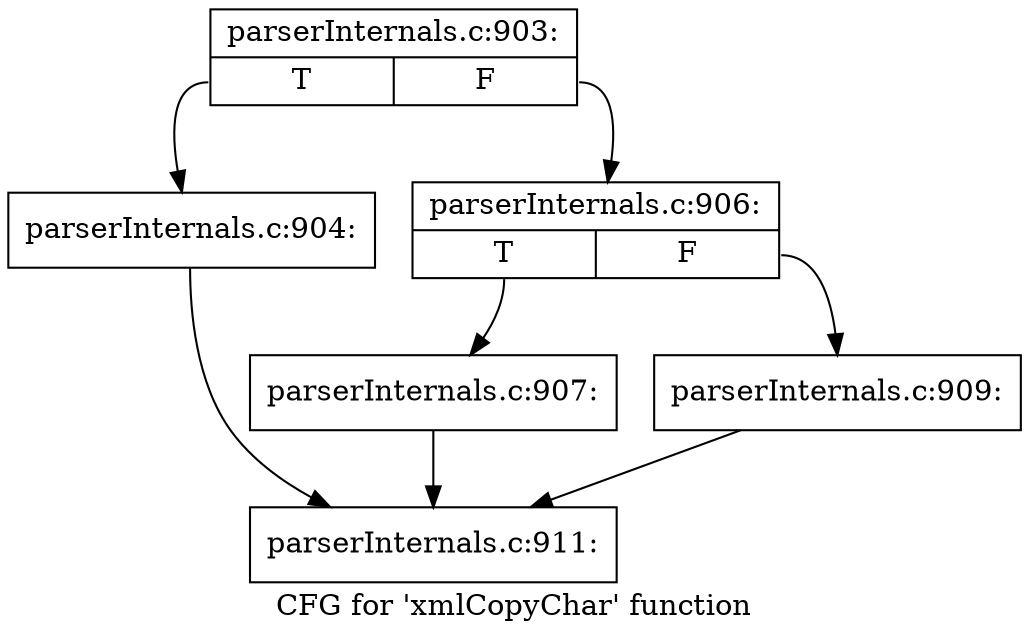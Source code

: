digraph "CFG for 'xmlCopyChar' function" {
	label="CFG for 'xmlCopyChar' function";

	Node0x4efa100 [shape=record,label="{parserInternals.c:903:|{<s0>T|<s1>F}}"];
	Node0x4efa100:s0 -> Node0x4efada0;
	Node0x4efa100:s1 -> Node0x4efadf0;
	Node0x4efada0 [shape=record,label="{parserInternals.c:904:}"];
	Node0x4efada0 -> Node0x4efa430;
	Node0x4efadf0 [shape=record,label="{parserInternals.c:906:|{<s0>T|<s1>F}}"];
	Node0x4efadf0:s0 -> Node0x4efb220;
	Node0x4efadf0:s1 -> Node0x4efb270;
	Node0x4efb220 [shape=record,label="{parserInternals.c:907:}"];
	Node0x4efb220 -> Node0x4efa430;
	Node0x4efb270 [shape=record,label="{parserInternals.c:909:}"];
	Node0x4efb270 -> Node0x4efa430;
	Node0x4efa430 [shape=record,label="{parserInternals.c:911:}"];
}
